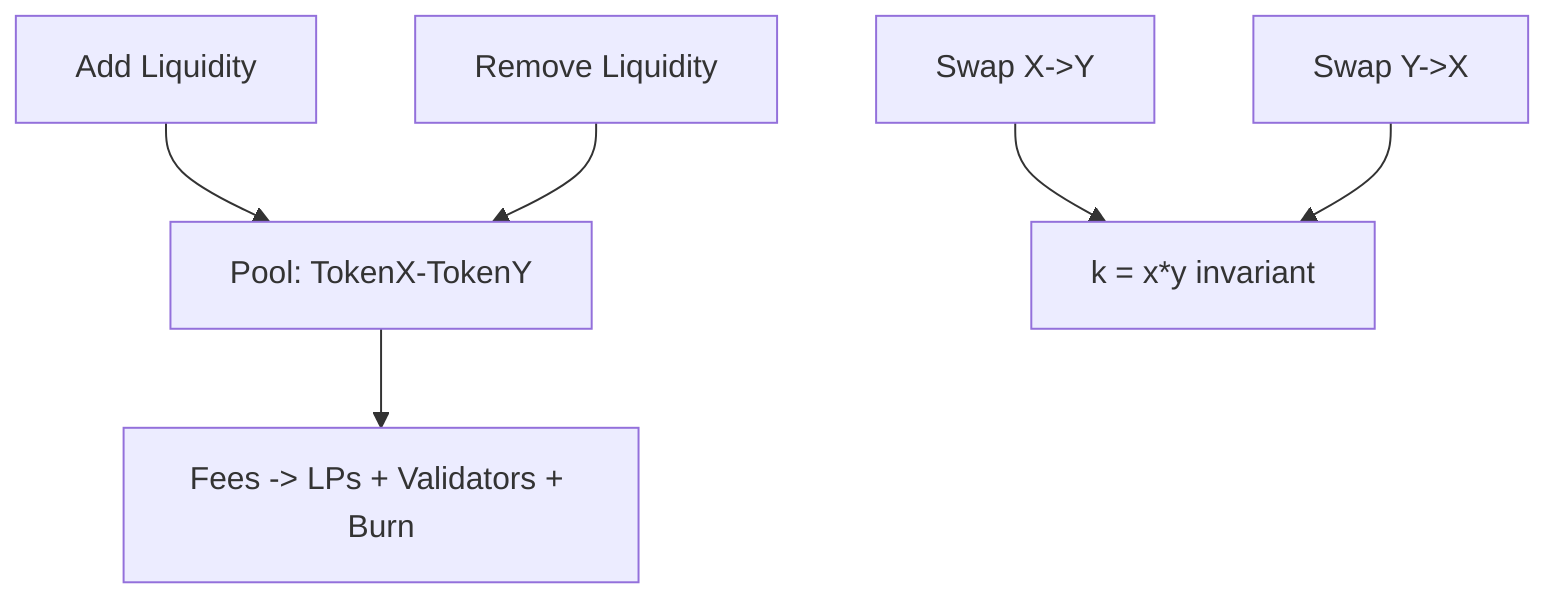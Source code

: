 graph TD
  A[Pool: TokenX-TokenY]
  B[Add Liquidity]
  C[Remove Liquidity]
  D[Swap X->Y]
  E[Swap Y->X]
  F[k = x*y invariant]
  G[Fees -> LPs + Validators + Burn]

  B --> A
  C --> A
  D --> F
  E --> F
  A --> G